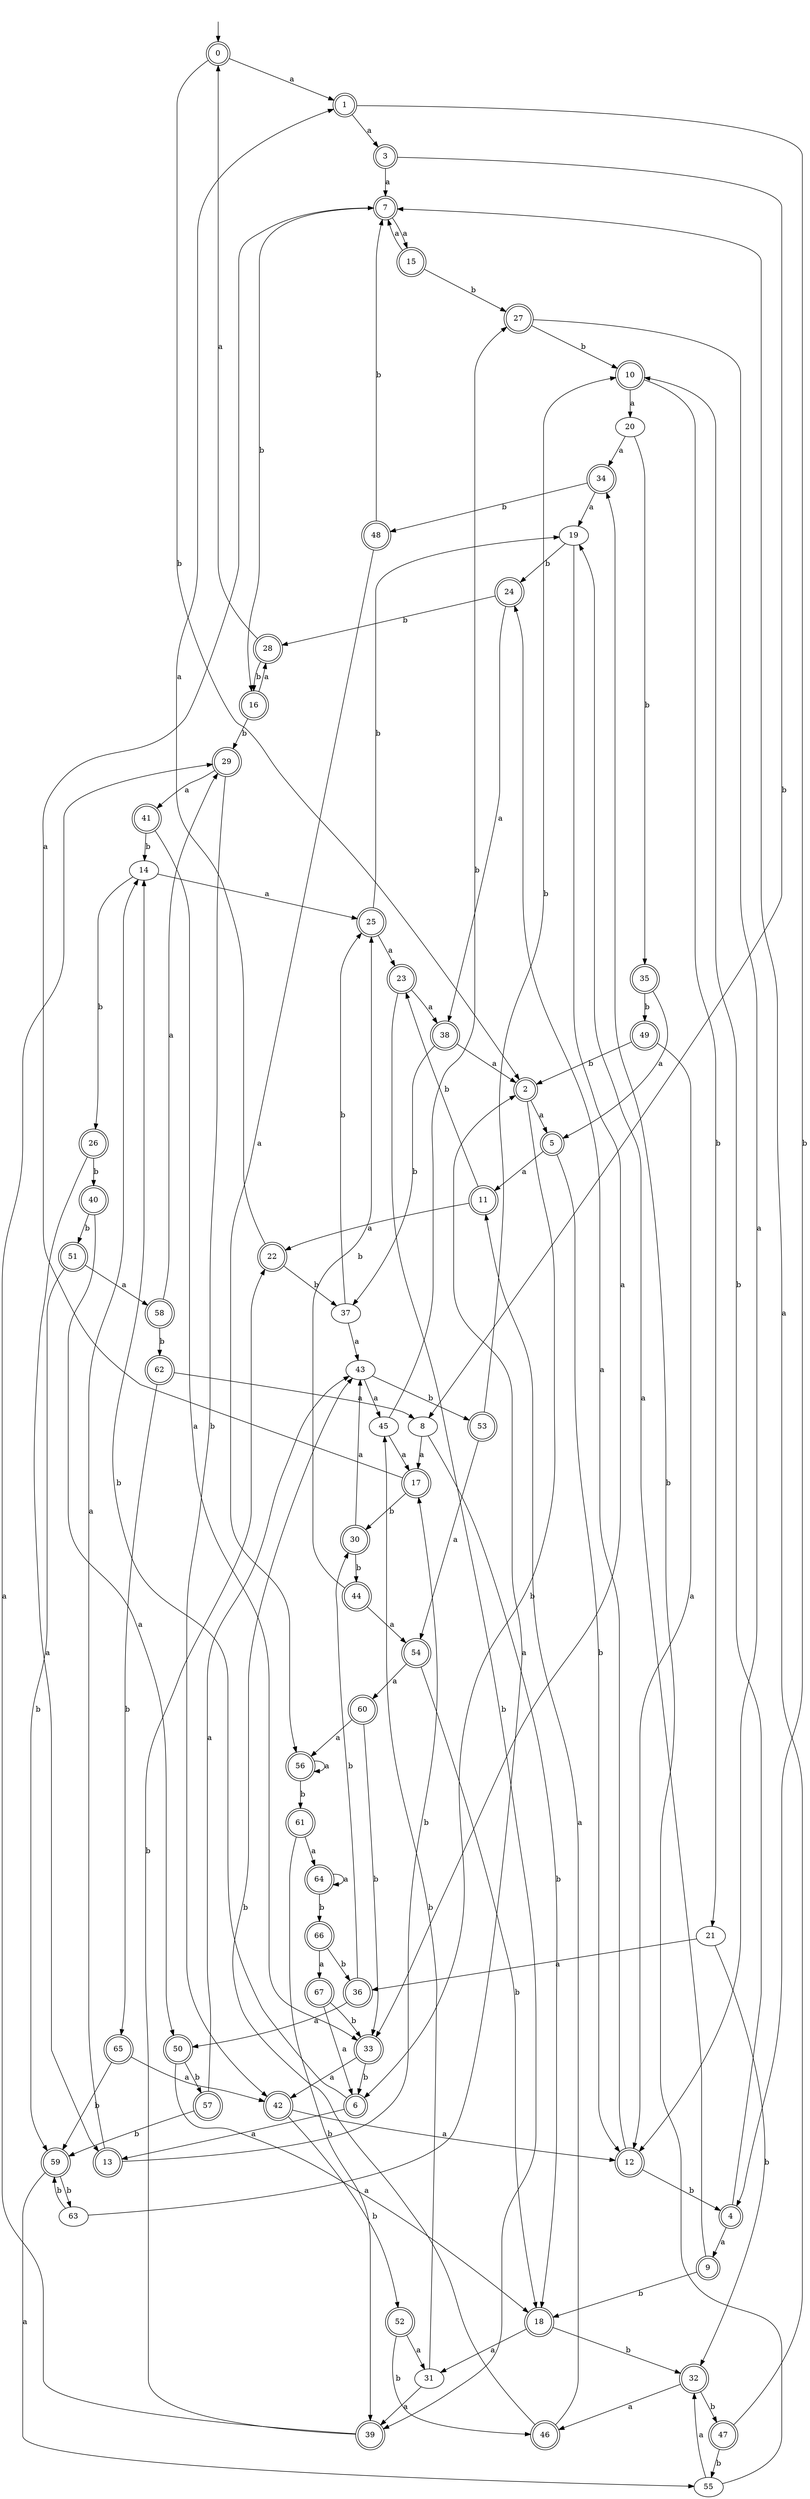 digraph RandomDFA {
  __start0 [label="", shape=none];
  __start0 -> 0 [label=""];
  0 [shape=circle] [shape=doublecircle]
  0 -> 1 [label="a"]
  0 -> 2 [label="b"]
  1 [shape=doublecircle]
  1 -> 3 [label="a"]
  1 -> 4 [label="b"]
  2 [shape=doublecircle]
  2 -> 5 [label="a"]
  2 -> 6 [label="b"]
  3 [shape=doublecircle]
  3 -> 7 [label="a"]
  3 -> 8 [label="b"]
  4 [shape=doublecircle]
  4 -> 9 [label="a"]
  4 -> 10 [label="b"]
  5 [shape=doublecircle]
  5 -> 11 [label="a"]
  5 -> 12 [label="b"]
  6 [shape=doublecircle]
  6 -> 13 [label="a"]
  6 -> 14 [label="b"]
  7 [shape=doublecircle]
  7 -> 15 [label="a"]
  7 -> 16 [label="b"]
  8
  8 -> 17 [label="a"]
  8 -> 18 [label="b"]
  9 [shape=doublecircle]
  9 -> 19 [label="a"]
  9 -> 18 [label="b"]
  10 [shape=doublecircle]
  10 -> 20 [label="a"]
  10 -> 21 [label="b"]
  11 [shape=doublecircle]
  11 -> 22 [label="a"]
  11 -> 23 [label="b"]
  12 [shape=doublecircle]
  12 -> 24 [label="a"]
  12 -> 4 [label="b"]
  13 [shape=doublecircle]
  13 -> 14 [label="a"]
  13 -> 17 [label="b"]
  14
  14 -> 25 [label="a"]
  14 -> 26 [label="b"]
  15 [shape=doublecircle]
  15 -> 7 [label="a"]
  15 -> 27 [label="b"]
  16 [shape=doublecircle]
  16 -> 28 [label="a"]
  16 -> 29 [label="b"]
  17 [shape=doublecircle]
  17 -> 7 [label="a"]
  17 -> 30 [label="b"]
  18 [shape=doublecircle]
  18 -> 31 [label="a"]
  18 -> 32 [label="b"]
  19
  19 -> 33 [label="a"]
  19 -> 24 [label="b"]
  20
  20 -> 34 [label="a"]
  20 -> 35 [label="b"]
  21
  21 -> 36 [label="a"]
  21 -> 32 [label="b"]
  22 [shape=doublecircle]
  22 -> 1 [label="a"]
  22 -> 37 [label="b"]
  23 [shape=doublecircle]
  23 -> 38 [label="a"]
  23 -> 39 [label="b"]
  24 [shape=doublecircle]
  24 -> 38 [label="a"]
  24 -> 28 [label="b"]
  25 [shape=doublecircle]
  25 -> 23 [label="a"]
  25 -> 19 [label="b"]
  26 [shape=doublecircle]
  26 -> 13 [label="a"]
  26 -> 40 [label="b"]
  27 [shape=doublecircle]
  27 -> 12 [label="a"]
  27 -> 10 [label="b"]
  28 [shape=doublecircle]
  28 -> 0 [label="a"]
  28 -> 16 [label="b"]
  29 [shape=doublecircle]
  29 -> 41 [label="a"]
  29 -> 42 [label="b"]
  30 [shape=doublecircle]
  30 -> 43 [label="a"]
  30 -> 44 [label="b"]
  31
  31 -> 39 [label="a"]
  31 -> 45 [label="b"]
  32 [shape=doublecircle]
  32 -> 46 [label="a"]
  32 -> 47 [label="b"]
  33 [shape=doublecircle]
  33 -> 42 [label="a"]
  33 -> 6 [label="b"]
  34 [shape=doublecircle]
  34 -> 19 [label="a"]
  34 -> 48 [label="b"]
  35 [shape=doublecircle]
  35 -> 5 [label="a"]
  35 -> 49 [label="b"]
  36 [shape=doublecircle]
  36 -> 50 [label="a"]
  36 -> 30 [label="b"]
  37
  37 -> 43 [label="a"]
  37 -> 25 [label="b"]
  38 [shape=doublecircle]
  38 -> 2 [label="a"]
  38 -> 37 [label="b"]
  39 [shape=doublecircle]
  39 -> 29 [label="a"]
  39 -> 22 [label="b"]
  40 [shape=doublecircle]
  40 -> 50 [label="a"]
  40 -> 51 [label="b"]
  41 [shape=doublecircle]
  41 -> 33 [label="a"]
  41 -> 14 [label="b"]
  42 [shape=doublecircle]
  42 -> 12 [label="a"]
  42 -> 52 [label="b"]
  43
  43 -> 45 [label="a"]
  43 -> 53 [label="b"]
  44 [shape=doublecircle]
  44 -> 54 [label="a"]
  44 -> 25 [label="b"]
  45
  45 -> 17 [label="a"]
  45 -> 27 [label="b"]
  46 [shape=doublecircle]
  46 -> 11 [label="a"]
  46 -> 43 [label="b"]
  47 [shape=doublecircle]
  47 -> 7 [label="a"]
  47 -> 55 [label="b"]
  48 [shape=doublecircle]
  48 -> 56 [label="a"]
  48 -> 7 [label="b"]
  49 [shape=doublecircle]
  49 -> 12 [label="a"]
  49 -> 2 [label="b"]
  50 [shape=doublecircle]
  50 -> 18 [label="a"]
  50 -> 57 [label="b"]
  51 [shape=doublecircle]
  51 -> 58 [label="a"]
  51 -> 59 [label="b"]
  52 [shape=doublecircle]
  52 -> 31 [label="a"]
  52 -> 46 [label="b"]
  53 [shape=doublecircle]
  53 -> 54 [label="a"]
  53 -> 10 [label="b"]
  54 [shape=doublecircle]
  54 -> 60 [label="a"]
  54 -> 18 [label="b"]
  55
  55 -> 32 [label="a"]
  55 -> 34 [label="b"]
  56 [shape=doublecircle]
  56 -> 56 [label="a"]
  56 -> 61 [label="b"]
  57 [shape=doublecircle]
  57 -> 43 [label="a"]
  57 -> 59 [label="b"]
  58 [shape=doublecircle]
  58 -> 29 [label="a"]
  58 -> 62 [label="b"]
  59 [shape=doublecircle]
  59 -> 55 [label="a"]
  59 -> 63 [label="b"]
  60 [shape=doublecircle]
  60 -> 56 [label="a"]
  60 -> 33 [label="b"]
  61 [shape=doublecircle]
  61 -> 64 [label="a"]
  61 -> 39 [label="b"]
  62 [shape=doublecircle]
  62 -> 8 [label="a"]
  62 -> 65 [label="b"]
  63
  63 -> 2 [label="a"]
  63 -> 59 [label="b"]
  64 [shape=doublecircle]
  64 -> 64 [label="a"]
  64 -> 66 [label="b"]
  65 [shape=doublecircle]
  65 -> 42 [label="a"]
  65 -> 59 [label="b"]
  66 [shape=doublecircle]
  66 -> 67 [label="a"]
  66 -> 36 [label="b"]
  67 [shape=doublecircle]
  67 -> 6 [label="a"]
  67 -> 33 [label="b"]
}
